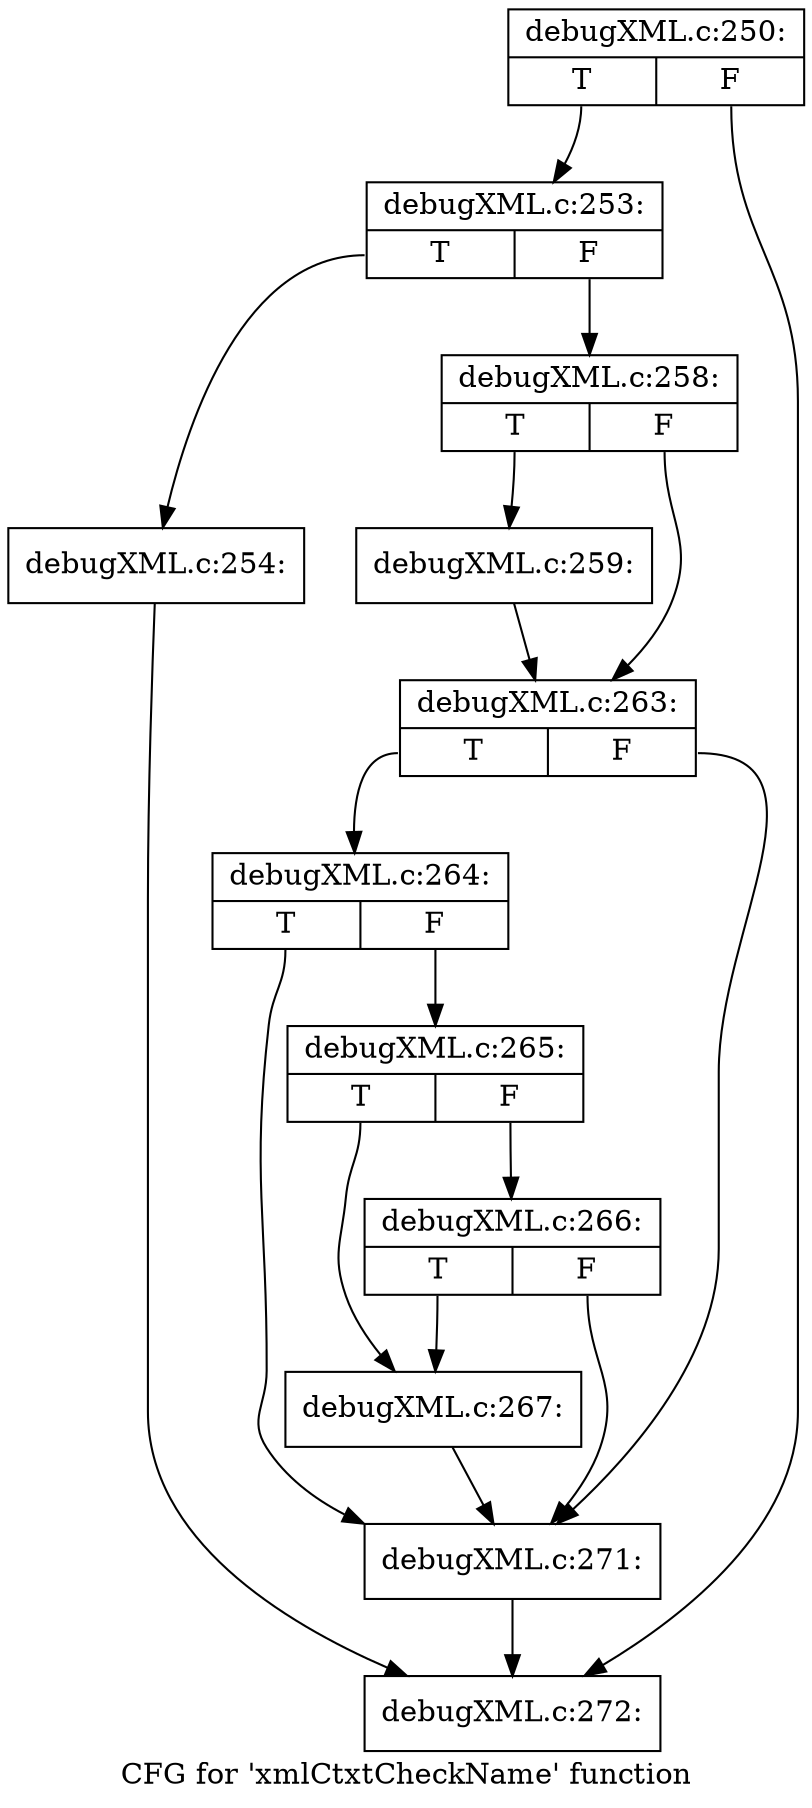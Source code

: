 digraph "CFG for 'xmlCtxtCheckName' function" {
	label="CFG for 'xmlCtxtCheckName' function";

	Node0x4ad8460 [shape=record,label="{debugXML.c:250:|{<s0>T|<s1>F}}"];
	Node0x4ad8460:s0 -> Node0x4ad7200;
	Node0x4ad8460:s1 -> Node0x4ad7250;
	Node0x4ad7200 [shape=record,label="{debugXML.c:253:|{<s0>T|<s1>F}}"];
	Node0x4ad7200:s0 -> Node0x4ad9500;
	Node0x4ad7200:s1 -> Node0x4ad9550;
	Node0x4ad9500 [shape=record,label="{debugXML.c:254:}"];
	Node0x4ad9500 -> Node0x4ad7250;
	Node0x4ad9550 [shape=record,label="{debugXML.c:258:|{<s0>T|<s1>F}}"];
	Node0x4ad9550:s0 -> Node0x4ad9d50;
	Node0x4ad9550:s1 -> Node0x4ad9da0;
	Node0x4ad9d50 [shape=record,label="{debugXML.c:259:}"];
	Node0x4ad9d50 -> Node0x4ad9da0;
	Node0x4ad9da0 [shape=record,label="{debugXML.c:263:|{<s0>T|<s1>F}}"];
	Node0x4ad9da0:s0 -> Node0x4adaf00;
	Node0x4ad9da0:s1 -> Node0x4adae60;
	Node0x4adaf00 [shape=record,label="{debugXML.c:264:|{<s0>T|<s1>F}}"];
	Node0x4adaf00:s0 -> Node0x4adae60;
	Node0x4adaf00:s1 -> Node0x4adaeb0;
	Node0x4adaeb0 [shape=record,label="{debugXML.c:265:|{<s0>T|<s1>F}}"];
	Node0x4adaeb0:s0 -> Node0x4ada6c0;
	Node0x4adaeb0:s1 -> Node0x4adb6c0;
	Node0x4adb6c0 [shape=record,label="{debugXML.c:266:|{<s0>T|<s1>F}}"];
	Node0x4adb6c0:s0 -> Node0x4ada6c0;
	Node0x4adb6c0:s1 -> Node0x4adae60;
	Node0x4ada6c0 [shape=record,label="{debugXML.c:267:}"];
	Node0x4ada6c0 -> Node0x4adae60;
	Node0x4adae60 [shape=record,label="{debugXML.c:271:}"];
	Node0x4adae60 -> Node0x4ad7250;
	Node0x4ad7250 [shape=record,label="{debugXML.c:272:}"];
}
